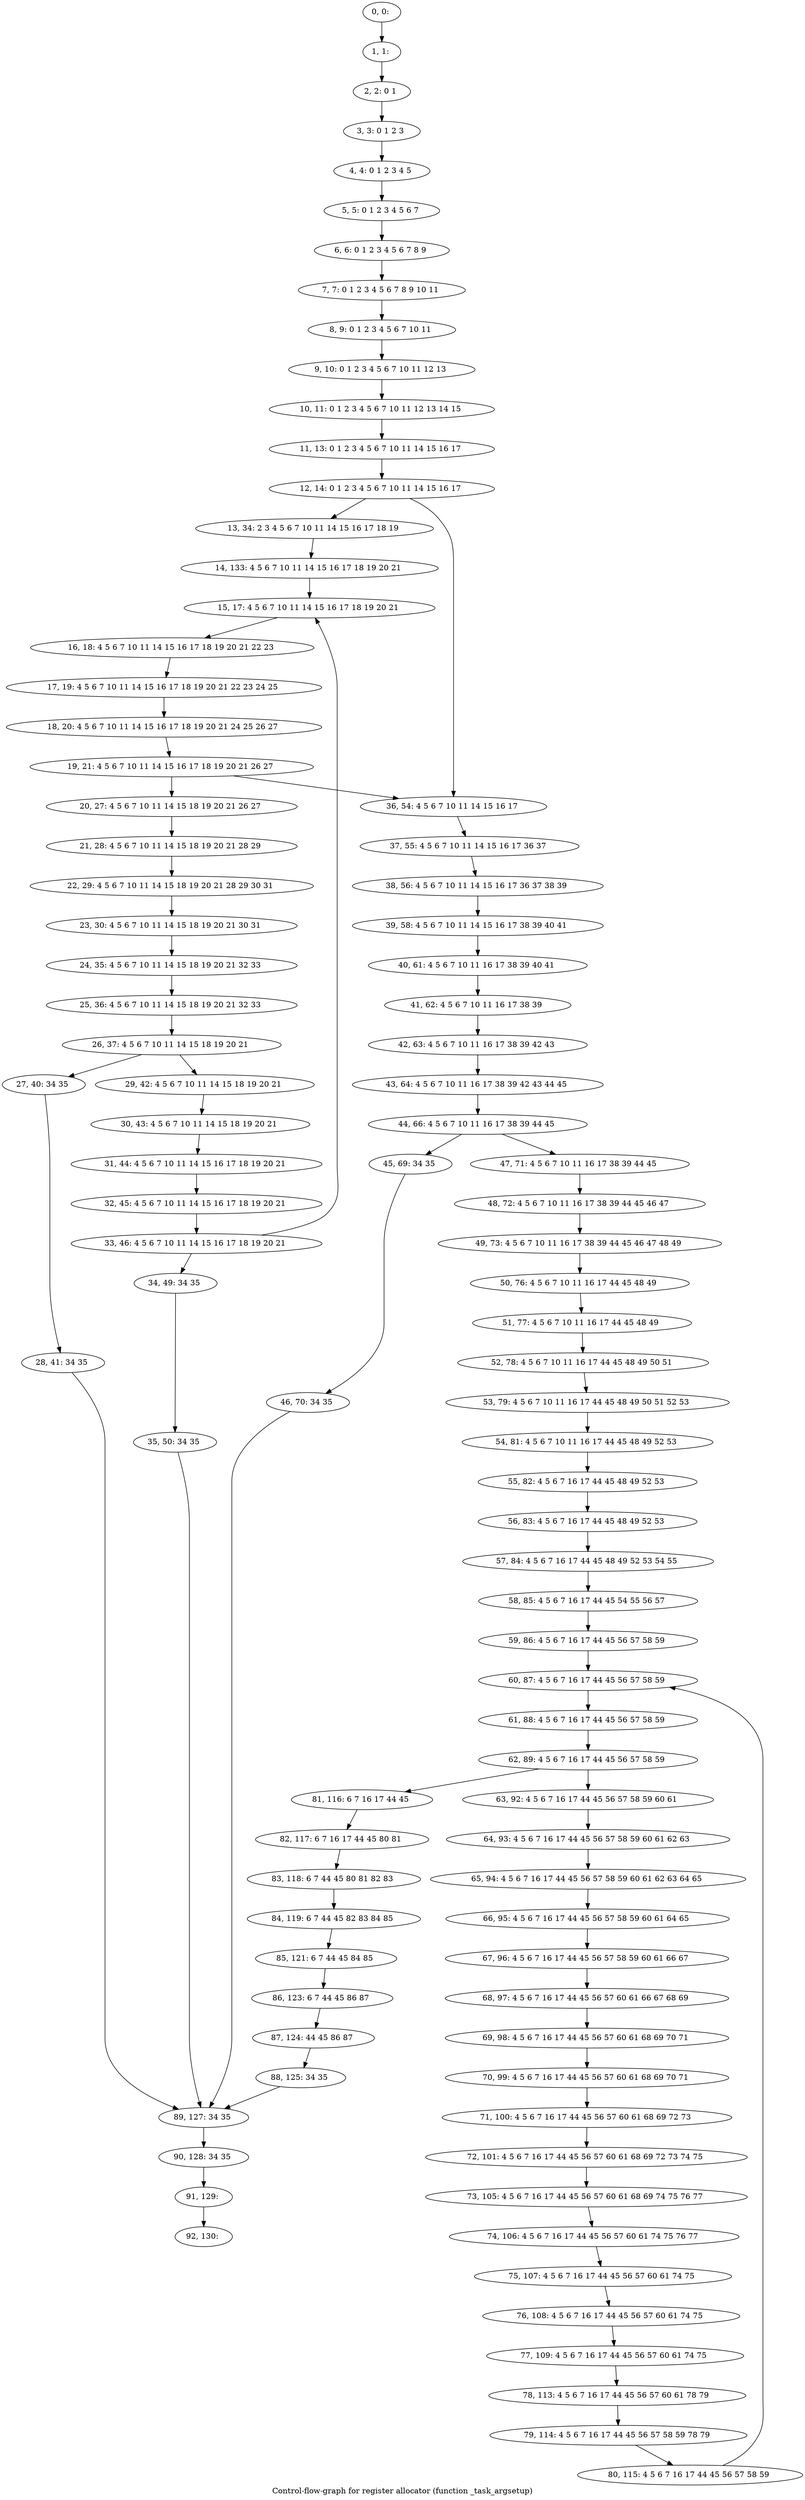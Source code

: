 digraph G {
graph [label="Control-flow-graph for register allocator (function _task_argsetup)"]
0[label="0, 0: "];
1[label="1, 1: "];
2[label="2, 2: 0 1 "];
3[label="3, 3: 0 1 2 3 "];
4[label="4, 4: 0 1 2 3 4 5 "];
5[label="5, 5: 0 1 2 3 4 5 6 7 "];
6[label="6, 6: 0 1 2 3 4 5 6 7 8 9 "];
7[label="7, 7: 0 1 2 3 4 5 6 7 8 9 10 11 "];
8[label="8, 9: 0 1 2 3 4 5 6 7 10 11 "];
9[label="9, 10: 0 1 2 3 4 5 6 7 10 11 12 13 "];
10[label="10, 11: 0 1 2 3 4 5 6 7 10 11 12 13 14 15 "];
11[label="11, 13: 0 1 2 3 4 5 6 7 10 11 14 15 16 17 "];
12[label="12, 14: 0 1 2 3 4 5 6 7 10 11 14 15 16 17 "];
13[label="13, 34: 2 3 4 5 6 7 10 11 14 15 16 17 18 19 "];
14[label="14, 133: 4 5 6 7 10 11 14 15 16 17 18 19 20 21 "];
15[label="15, 17: 4 5 6 7 10 11 14 15 16 17 18 19 20 21 "];
16[label="16, 18: 4 5 6 7 10 11 14 15 16 17 18 19 20 21 22 23 "];
17[label="17, 19: 4 5 6 7 10 11 14 15 16 17 18 19 20 21 22 23 24 25 "];
18[label="18, 20: 4 5 6 7 10 11 14 15 16 17 18 19 20 21 24 25 26 27 "];
19[label="19, 21: 4 5 6 7 10 11 14 15 16 17 18 19 20 21 26 27 "];
20[label="20, 27: 4 5 6 7 10 11 14 15 18 19 20 21 26 27 "];
21[label="21, 28: 4 5 6 7 10 11 14 15 18 19 20 21 28 29 "];
22[label="22, 29: 4 5 6 7 10 11 14 15 18 19 20 21 28 29 30 31 "];
23[label="23, 30: 4 5 6 7 10 11 14 15 18 19 20 21 30 31 "];
24[label="24, 35: 4 5 6 7 10 11 14 15 18 19 20 21 32 33 "];
25[label="25, 36: 4 5 6 7 10 11 14 15 18 19 20 21 32 33 "];
26[label="26, 37: 4 5 6 7 10 11 14 15 18 19 20 21 "];
27[label="27, 40: 34 35 "];
28[label="28, 41: 34 35 "];
29[label="29, 42: 4 5 6 7 10 11 14 15 18 19 20 21 "];
30[label="30, 43: 4 5 6 7 10 11 14 15 18 19 20 21 "];
31[label="31, 44: 4 5 6 7 10 11 14 15 16 17 18 19 20 21 "];
32[label="32, 45: 4 5 6 7 10 11 14 15 16 17 18 19 20 21 "];
33[label="33, 46: 4 5 6 7 10 11 14 15 16 17 18 19 20 21 "];
34[label="34, 49: 34 35 "];
35[label="35, 50: 34 35 "];
36[label="36, 54: 4 5 6 7 10 11 14 15 16 17 "];
37[label="37, 55: 4 5 6 7 10 11 14 15 16 17 36 37 "];
38[label="38, 56: 4 5 6 7 10 11 14 15 16 17 36 37 38 39 "];
39[label="39, 58: 4 5 6 7 10 11 14 15 16 17 38 39 40 41 "];
40[label="40, 61: 4 5 6 7 10 11 16 17 38 39 40 41 "];
41[label="41, 62: 4 5 6 7 10 11 16 17 38 39 "];
42[label="42, 63: 4 5 6 7 10 11 16 17 38 39 42 43 "];
43[label="43, 64: 4 5 6 7 10 11 16 17 38 39 42 43 44 45 "];
44[label="44, 66: 4 5 6 7 10 11 16 17 38 39 44 45 "];
45[label="45, 69: 34 35 "];
46[label="46, 70: 34 35 "];
47[label="47, 71: 4 5 6 7 10 11 16 17 38 39 44 45 "];
48[label="48, 72: 4 5 6 7 10 11 16 17 38 39 44 45 46 47 "];
49[label="49, 73: 4 5 6 7 10 11 16 17 38 39 44 45 46 47 48 49 "];
50[label="50, 76: 4 5 6 7 10 11 16 17 44 45 48 49 "];
51[label="51, 77: 4 5 6 7 10 11 16 17 44 45 48 49 "];
52[label="52, 78: 4 5 6 7 10 11 16 17 44 45 48 49 50 51 "];
53[label="53, 79: 4 5 6 7 10 11 16 17 44 45 48 49 50 51 52 53 "];
54[label="54, 81: 4 5 6 7 10 11 16 17 44 45 48 49 52 53 "];
55[label="55, 82: 4 5 6 7 16 17 44 45 48 49 52 53 "];
56[label="56, 83: 4 5 6 7 16 17 44 45 48 49 52 53 "];
57[label="57, 84: 4 5 6 7 16 17 44 45 48 49 52 53 54 55 "];
58[label="58, 85: 4 5 6 7 16 17 44 45 54 55 56 57 "];
59[label="59, 86: 4 5 6 7 16 17 44 45 56 57 58 59 "];
60[label="60, 87: 4 5 6 7 16 17 44 45 56 57 58 59 "];
61[label="61, 88: 4 5 6 7 16 17 44 45 56 57 58 59 "];
62[label="62, 89: 4 5 6 7 16 17 44 45 56 57 58 59 "];
63[label="63, 92: 4 5 6 7 16 17 44 45 56 57 58 59 60 61 "];
64[label="64, 93: 4 5 6 7 16 17 44 45 56 57 58 59 60 61 62 63 "];
65[label="65, 94: 4 5 6 7 16 17 44 45 56 57 58 59 60 61 62 63 64 65 "];
66[label="66, 95: 4 5 6 7 16 17 44 45 56 57 58 59 60 61 64 65 "];
67[label="67, 96: 4 5 6 7 16 17 44 45 56 57 58 59 60 61 66 67 "];
68[label="68, 97: 4 5 6 7 16 17 44 45 56 57 60 61 66 67 68 69 "];
69[label="69, 98: 4 5 6 7 16 17 44 45 56 57 60 61 68 69 70 71 "];
70[label="70, 99: 4 5 6 7 16 17 44 45 56 57 60 61 68 69 70 71 "];
71[label="71, 100: 4 5 6 7 16 17 44 45 56 57 60 61 68 69 72 73 "];
72[label="72, 101: 4 5 6 7 16 17 44 45 56 57 60 61 68 69 72 73 74 75 "];
73[label="73, 105: 4 5 6 7 16 17 44 45 56 57 60 61 68 69 74 75 76 77 "];
74[label="74, 106: 4 5 6 7 16 17 44 45 56 57 60 61 74 75 76 77 "];
75[label="75, 107: 4 5 6 7 16 17 44 45 56 57 60 61 74 75 "];
76[label="76, 108: 4 5 6 7 16 17 44 45 56 57 60 61 74 75 "];
77[label="77, 109: 4 5 6 7 16 17 44 45 56 57 60 61 74 75 "];
78[label="78, 113: 4 5 6 7 16 17 44 45 56 57 60 61 78 79 "];
79[label="79, 114: 4 5 6 7 16 17 44 45 56 57 58 59 78 79 "];
80[label="80, 115: 4 5 6 7 16 17 44 45 56 57 58 59 "];
81[label="81, 116: 6 7 16 17 44 45 "];
82[label="82, 117: 6 7 16 17 44 45 80 81 "];
83[label="83, 118: 6 7 44 45 80 81 82 83 "];
84[label="84, 119: 6 7 44 45 82 83 84 85 "];
85[label="85, 121: 6 7 44 45 84 85 "];
86[label="86, 123: 6 7 44 45 86 87 "];
87[label="87, 124: 44 45 86 87 "];
88[label="88, 125: 34 35 "];
89[label="89, 127: 34 35 "];
90[label="90, 128: 34 35 "];
91[label="91, 129: "];
92[label="92, 130: "];
0->1 ;
1->2 ;
2->3 ;
3->4 ;
4->5 ;
5->6 ;
6->7 ;
7->8 ;
8->9 ;
9->10 ;
10->11 ;
11->12 ;
12->13 ;
12->36 ;
13->14 ;
14->15 ;
15->16 ;
16->17 ;
17->18 ;
18->19 ;
19->20 ;
19->36 ;
20->21 ;
21->22 ;
22->23 ;
23->24 ;
24->25 ;
25->26 ;
26->27 ;
26->29 ;
27->28 ;
28->89 ;
29->30 ;
30->31 ;
31->32 ;
32->33 ;
33->34 ;
33->15 ;
34->35 ;
35->89 ;
36->37 ;
37->38 ;
38->39 ;
39->40 ;
40->41 ;
41->42 ;
42->43 ;
43->44 ;
44->45 ;
44->47 ;
45->46 ;
46->89 ;
47->48 ;
48->49 ;
49->50 ;
50->51 ;
51->52 ;
52->53 ;
53->54 ;
54->55 ;
55->56 ;
56->57 ;
57->58 ;
58->59 ;
59->60 ;
60->61 ;
61->62 ;
62->63 ;
62->81 ;
63->64 ;
64->65 ;
65->66 ;
66->67 ;
67->68 ;
68->69 ;
69->70 ;
70->71 ;
71->72 ;
72->73 ;
73->74 ;
74->75 ;
75->76 ;
76->77 ;
77->78 ;
78->79 ;
79->80 ;
80->60 ;
81->82 ;
82->83 ;
83->84 ;
84->85 ;
85->86 ;
86->87 ;
87->88 ;
88->89 ;
89->90 ;
90->91 ;
91->92 ;
}
